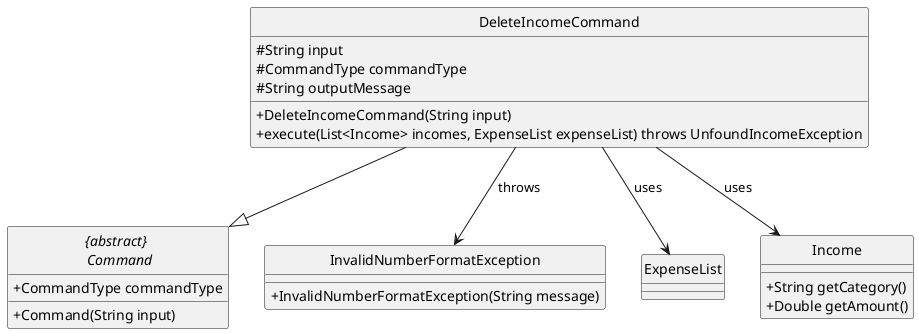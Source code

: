 participant "InvalidNumberFormatException" as InvalidNumberFormatException

@startuml


hide circle
skinparam classAttributeIconSize 0


    class DeleteIncomeCommand {
        # String input
        # CommandType commandType
        # String outputMessage
        + DeleteIncomeCommand(String input)
        + execute(List<Income> incomes, ExpenseList expenseList) throws UnfoundIncomeException
    }
    abstract class "{abstract} \n Command" {
        + Command(String input)
        + CommandType commandType
    }



    class InvalidNumberFormatException{
        + InvalidNumberFormatException(String message)
    }



    class ExpenseList



    class Income {
        + String getCategory()
        + Double getAmount()
    }




DeleteIncomeCommand --|> "{abstract} \n Command"
DeleteIncomeCommand --> InvalidNumberFormatException : throws
DeleteIncomeCommand --> Income : uses
DeleteIncomeCommand --> ExpenseList : uses

@enduml